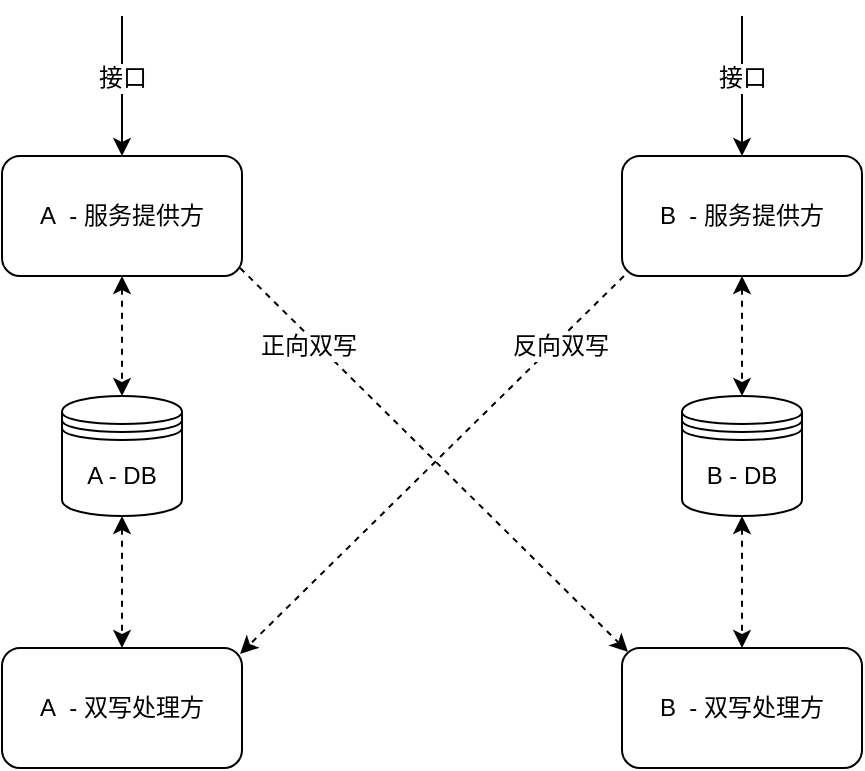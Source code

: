 <mxfile version="10.6.0" type="device"><diagram id="VmWqidXfPCvx1pVsaEDr" name="Page-1"><mxGraphModel dx="755" dy="655" grid="1" gridSize="10" guides="1" tooltips="1" connect="1" arrows="1" fold="1" page="1" pageScale="1" pageWidth="827" pageHeight="1169" math="0" shadow="0"><root><mxCell id="0"/><mxCell id="1" parent="0"/><mxCell id="hY9PhhGbUgAUczFlnwwS-19" style="edgeStyle=none;rounded=0;orthogonalLoop=1;jettySize=auto;html=1;exitX=0.5;exitY=1;exitDx=0;exitDy=0;entryX=0.5;entryY=0;entryDx=0;entryDy=0;dashed=1;startArrow=classic;startFill=1;" edge="1" parent="1" source="hY9PhhGbUgAUczFlnwwS-1" target="hY9PhhGbUgAUczFlnwwS-5"><mxGeometry relative="1" as="geometry"/></mxCell><mxCell id="hY9PhhGbUgAUczFlnwwS-1" value="A - DB" style="shape=datastore;whiteSpace=wrap;html=1;" vertex="1" parent="1"><mxGeometry x="260" y="330" width="60" height="60" as="geometry"/></mxCell><mxCell id="hY9PhhGbUgAUczFlnwwS-12" style="rounded=0;orthogonalLoop=1;jettySize=auto;html=1;exitX=0.992;exitY=0.933;exitDx=0;exitDy=0;entryX=0.025;entryY=0.033;entryDx=0;entryDy=0;entryPerimeter=0;dashed=1;exitPerimeter=0;" edge="1" parent="1" source="hY9PhhGbUgAUczFlnwwS-2" target="hY9PhhGbUgAUczFlnwwS-6"><mxGeometry relative="1" as="geometry"/></mxCell><mxCell id="hY9PhhGbUgAUczFlnwwS-14" value="正向双写" style="text;html=1;resizable=0;points=[];align=center;verticalAlign=middle;labelBackgroundColor=#ffffff;" vertex="1" connectable="0" parent="hY9PhhGbUgAUczFlnwwS-12"><mxGeometry x="-0.703" relative="1" as="geometry"><mxPoint x="5" y="10" as="offset"/></mxGeometry></mxCell><mxCell id="hY9PhhGbUgAUczFlnwwS-16" style="edgeStyle=none;rounded=0;orthogonalLoop=1;jettySize=auto;html=1;exitX=0.5;exitY=1;exitDx=0;exitDy=0;entryX=0.5;entryY=0;entryDx=0;entryDy=0;dashed=1;startArrow=classic;startFill=1;" edge="1" parent="1" source="hY9PhhGbUgAUczFlnwwS-2" target="hY9PhhGbUgAUczFlnwwS-1"><mxGeometry relative="1" as="geometry"/></mxCell><mxCell id="hY9PhhGbUgAUczFlnwwS-2" value="A&amp;nbsp; - 服务提供方&lt;br&gt;" style="rounded=1;whiteSpace=wrap;html=1;" vertex="1" parent="1"><mxGeometry x="230" y="210" width="120" height="60" as="geometry"/></mxCell><mxCell id="hY9PhhGbUgAUczFlnwwS-17" style="edgeStyle=none;rounded=0;orthogonalLoop=1;jettySize=auto;html=1;exitX=0.5;exitY=1;exitDx=0;exitDy=0;entryX=0.5;entryY=0;entryDx=0;entryDy=0;dashed=1;startArrow=classic;startFill=1;" edge="1" parent="1" source="hY9PhhGbUgAUczFlnwwS-4" target="hY9PhhGbUgAUczFlnwwS-11"><mxGeometry relative="1" as="geometry"/></mxCell><mxCell id="hY9PhhGbUgAUczFlnwwS-4" value="B&amp;nbsp; - 服务提供方&lt;br&gt;" style="rounded=1;whiteSpace=wrap;html=1;" vertex="1" parent="1"><mxGeometry x="540" y="210" width="120" height="60" as="geometry"/></mxCell><mxCell id="hY9PhhGbUgAUczFlnwwS-5" value="A&amp;nbsp; - 双写处理方&lt;br&gt;" style="rounded=1;whiteSpace=wrap;html=1;" vertex="1" parent="1"><mxGeometry x="230" y="456" width="120" height="60" as="geometry"/></mxCell><mxCell id="hY9PhhGbUgAUczFlnwwS-6" value="B&amp;nbsp; - 双写处理方&lt;br&gt;" style="rounded=1;whiteSpace=wrap;html=1;" vertex="1" parent="1"><mxGeometry x="540" y="456" width="120" height="60" as="geometry"/></mxCell><mxCell id="hY9PhhGbUgAUczFlnwwS-7" value="" style="endArrow=classic;html=1;entryX=0.5;entryY=0;entryDx=0;entryDy=0;" edge="1" parent="1" target="hY9PhhGbUgAUczFlnwwS-2"><mxGeometry width="50" height="50" relative="1" as="geometry"><mxPoint x="290" y="140" as="sourcePoint"/><mxPoint x="280" y="100" as="targetPoint"/></mxGeometry></mxCell><mxCell id="hY9PhhGbUgAUczFlnwwS-8" value="接口&lt;br&gt;" style="text;html=1;resizable=0;points=[];align=center;verticalAlign=middle;labelBackgroundColor=#ffffff;" vertex="1" connectable="0" parent="hY9PhhGbUgAUczFlnwwS-7"><mxGeometry x="-0.429" relative="1" as="geometry"><mxPoint y="11" as="offset"/></mxGeometry></mxCell><mxCell id="hY9PhhGbUgAUczFlnwwS-9" value="" style="endArrow=classic;html=1;entryX=0.5;entryY=0;entryDx=0;entryDy=0;" edge="1" parent="1"><mxGeometry width="50" height="50" relative="1" as="geometry"><mxPoint x="600" y="140" as="sourcePoint"/><mxPoint x="600" y="210" as="targetPoint"/></mxGeometry></mxCell><mxCell id="hY9PhhGbUgAUczFlnwwS-10" value="接口&lt;br&gt;" style="text;html=1;resizable=0;points=[];align=center;verticalAlign=middle;labelBackgroundColor=#ffffff;" vertex="1" connectable="0" parent="hY9PhhGbUgAUczFlnwwS-9"><mxGeometry x="-0.429" relative="1" as="geometry"><mxPoint y="11" as="offset"/></mxGeometry></mxCell><mxCell id="hY9PhhGbUgAUczFlnwwS-18" style="edgeStyle=none;rounded=0;orthogonalLoop=1;jettySize=auto;html=1;exitX=0.5;exitY=1;exitDx=0;exitDy=0;entryX=0.5;entryY=0;entryDx=0;entryDy=0;dashed=1;startArrow=classic;startFill=1;" edge="1" parent="1" source="hY9PhhGbUgAUczFlnwwS-11" target="hY9PhhGbUgAUczFlnwwS-6"><mxGeometry relative="1" as="geometry"/></mxCell><mxCell id="hY9PhhGbUgAUczFlnwwS-11" value="B - DB" style="shape=datastore;whiteSpace=wrap;html=1;" vertex="1" parent="1"><mxGeometry x="570" y="330" width="60" height="60" as="geometry"/></mxCell><mxCell id="hY9PhhGbUgAUczFlnwwS-13" style="rounded=0;orthogonalLoop=1;jettySize=auto;html=1;exitX=0.008;exitY=1;exitDx=0;exitDy=0;entryX=0.992;entryY=0.05;entryDx=0;entryDy=0;entryPerimeter=0;dashed=1;exitPerimeter=0;" edge="1" parent="1" source="hY9PhhGbUgAUczFlnwwS-4" target="hY9PhhGbUgAUczFlnwwS-5"><mxGeometry relative="1" as="geometry"><mxPoint x="359" y="276" as="sourcePoint"/><mxPoint x="551" y="474" as="targetPoint"/></mxGeometry></mxCell><mxCell id="hY9PhhGbUgAUczFlnwwS-15" value="反向双写" style="text;html=1;resizable=0;points=[];align=center;verticalAlign=middle;labelBackgroundColor=#ffffff;" vertex="1" connectable="0" parent="hY9PhhGbUgAUczFlnwwS-13"><mxGeometry x="-0.652" y="2" relative="1" as="geometry"><mxPoint as="offset"/></mxGeometry></mxCell></root></mxGraphModel></diagram></mxfile>